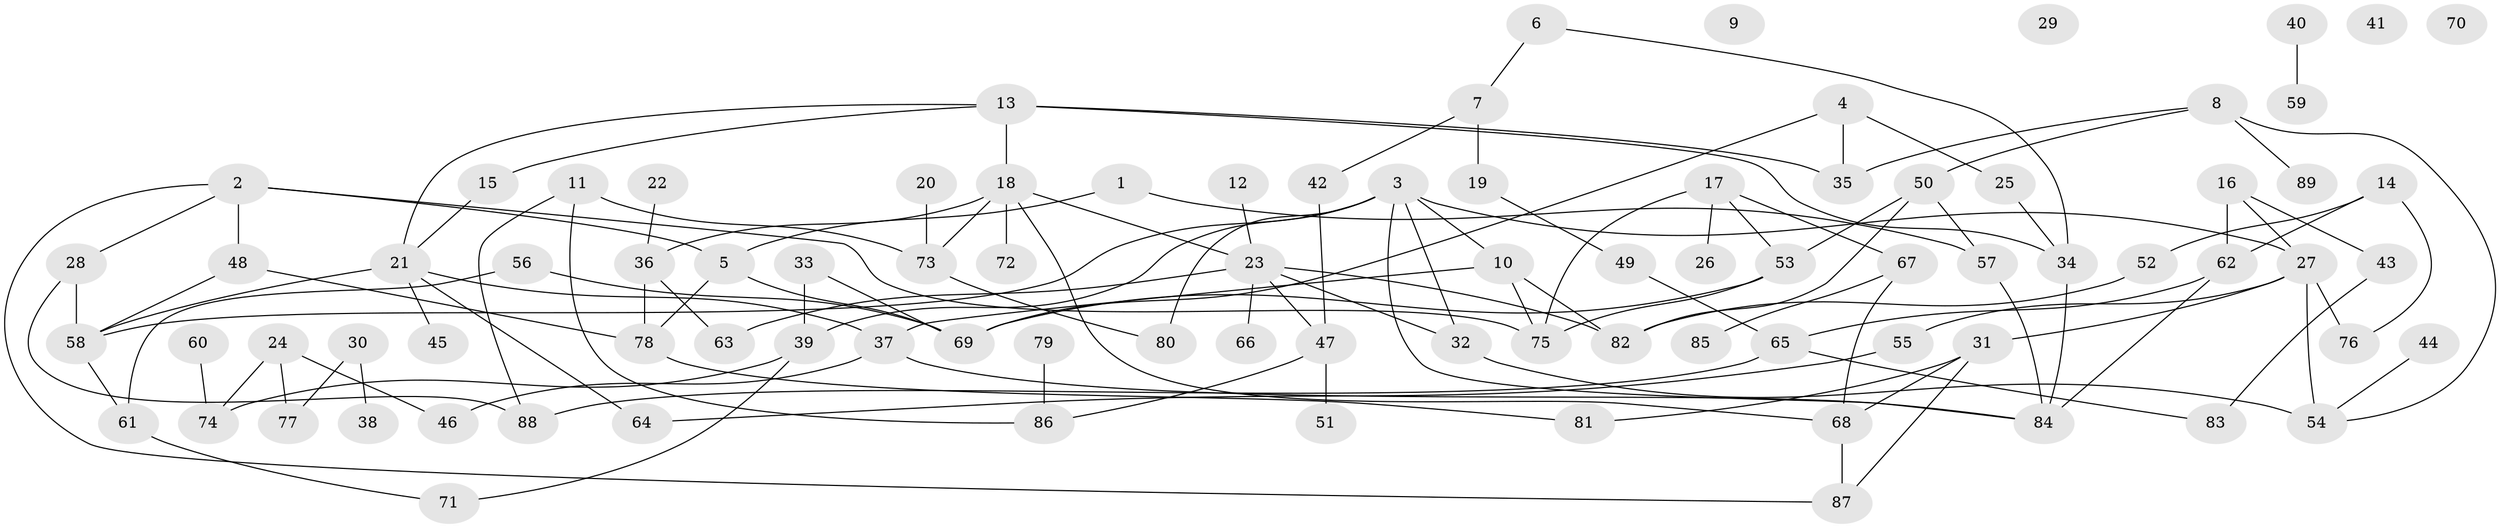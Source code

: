 // Generated by graph-tools (version 1.1) at 2025/12/03/09/25 04:12:55]
// undirected, 89 vertices, 124 edges
graph export_dot {
graph [start="1"]
  node [color=gray90,style=filled];
  1;
  2;
  3;
  4;
  5;
  6;
  7;
  8;
  9;
  10;
  11;
  12;
  13;
  14;
  15;
  16;
  17;
  18;
  19;
  20;
  21;
  22;
  23;
  24;
  25;
  26;
  27;
  28;
  29;
  30;
  31;
  32;
  33;
  34;
  35;
  36;
  37;
  38;
  39;
  40;
  41;
  42;
  43;
  44;
  45;
  46;
  47;
  48;
  49;
  50;
  51;
  52;
  53;
  54;
  55;
  56;
  57;
  58;
  59;
  60;
  61;
  62;
  63;
  64;
  65;
  66;
  67;
  68;
  69;
  70;
  71;
  72;
  73;
  74;
  75;
  76;
  77;
  78;
  79;
  80;
  81;
  82;
  83;
  84;
  85;
  86;
  87;
  88;
  89;
  1 -- 5;
  1 -- 57;
  2 -- 5;
  2 -- 28;
  2 -- 48;
  2 -- 75;
  2 -- 87;
  3 -- 10;
  3 -- 27;
  3 -- 32;
  3 -- 39;
  3 -- 58;
  3 -- 80;
  3 -- 84;
  4 -- 25;
  4 -- 35;
  4 -- 69;
  5 -- 69;
  5 -- 78;
  6 -- 7;
  6 -- 34;
  7 -- 19;
  7 -- 42;
  8 -- 35;
  8 -- 50;
  8 -- 54;
  8 -- 89;
  10 -- 37;
  10 -- 75;
  10 -- 82;
  11 -- 73;
  11 -- 86;
  11 -- 88;
  12 -- 23;
  13 -- 15;
  13 -- 18;
  13 -- 21;
  13 -- 34;
  13 -- 35;
  14 -- 52;
  14 -- 62;
  14 -- 76;
  15 -- 21;
  16 -- 27;
  16 -- 43;
  16 -- 62;
  17 -- 26;
  17 -- 53;
  17 -- 67;
  17 -- 75;
  18 -- 23;
  18 -- 36;
  18 -- 68;
  18 -- 72;
  18 -- 73;
  19 -- 49;
  20 -- 73;
  21 -- 37;
  21 -- 45;
  21 -- 58;
  21 -- 64;
  22 -- 36;
  23 -- 32;
  23 -- 47;
  23 -- 63;
  23 -- 66;
  23 -- 82;
  24 -- 46;
  24 -- 74;
  24 -- 77;
  25 -- 34;
  27 -- 31;
  27 -- 54;
  27 -- 55;
  27 -- 76;
  28 -- 58;
  28 -- 88;
  30 -- 38;
  30 -- 77;
  31 -- 68;
  31 -- 81;
  31 -- 87;
  32 -- 54;
  33 -- 39;
  33 -- 69;
  34 -- 84;
  36 -- 63;
  36 -- 78;
  37 -- 46;
  37 -- 84;
  39 -- 71;
  39 -- 74;
  40 -- 59;
  42 -- 47;
  43 -- 83;
  44 -- 54;
  47 -- 51;
  47 -- 86;
  48 -- 58;
  48 -- 78;
  49 -- 65;
  50 -- 53;
  50 -- 57;
  50 -- 82;
  52 -- 82;
  53 -- 69;
  53 -- 75;
  55 -- 64;
  56 -- 61;
  56 -- 69;
  57 -- 84;
  58 -- 61;
  60 -- 74;
  61 -- 71;
  62 -- 65;
  62 -- 84;
  65 -- 83;
  65 -- 88;
  67 -- 68;
  67 -- 85;
  68 -- 87;
  73 -- 80;
  78 -- 81;
  79 -- 86;
}

